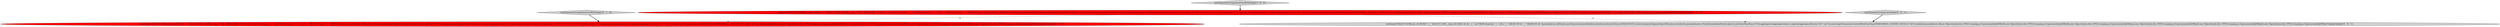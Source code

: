 digraph {
0 [style = filled, label = "testQuery(\"SELECT SUM(cnt), gran FROM (\" + \" SELECT TIME_FLOOR(__time, 'P1M', TIMESTAMP '1970-01-01 01:02:03') AS gran,\" + \" cnt FROM druid.foo\" + \") AS x\" + \"GROUP BY gran\" + \"ORDER BY gran\",ImmutableList.of(Druids.newTimeseriesQueryBuilder().dataSource(CalciteTests.DATASOURCE1).intervals(querySegmentSpec(Filtration.eternity())).granularity(new PeriodGranularity(Period.months(1),DateTimes.of(\"1970-01-01T01:02:03\"),DateTimeZone.UTC)).aggregators(aggregators(new LongSumAggregatorFactory(\"a0\",\"cnt\"))).context(getTimeseriesContextWithFloorTime(TIMESERIES_CONTEXT_DEFAULT,\"d0\")).build()),ImmutableList.of(new Object((((edu.fdu.CPPDG.tinypdg.pe.ExpressionInfo@9089d9,new Object((((edu.fdu.CPPDG.tinypdg.pe.ExpressionInfo@9089e0,new Object((((edu.fdu.CPPDG.tinypdg.pe.ExpressionInfo@9089e7,new Object((((edu.fdu.CPPDG.tinypdg.pe.ExpressionInfo@9089ee))@@@3@@@['1', '0', '0']", fillcolor = red, shape = ellipse image = "AAA1AAABBB1BBB"];
5 [style = filled, label = "testTimeseriesUsingCastAsDate['0', '0', '1']", fillcolor = lightgray, shape = diamond image = "AAA0AAABBB3BBB"];
3 [style = filled, label = "testQuery(\"SELECT SUM(cnt), gran FROM (\" + \" SELECT TIME_FLOOR(__time, 'P1M', TIMESTAMP '1970-01-01 01:02:03') AS gran,\" + \" cnt FROM druid.foo\" + \") AS x\" + \"GROUP BY gran\" + \"ORDER BY gran\",ImmutableList.of(Druids.newTimeseriesQueryBuilder().dataSource(CalciteTests.DATASOURCE1).intervals(querySegmentSpec(Filtration.eternity())).granularity(new PeriodGranularity(Period.months(1),DateTimes.of(\"1970-01-01T01:02:03\"),DateTimeZone.UTC)).aggregators(aggregators(new LongSumAggregatorFactory(\"a0\",\"cnt\"))).context(getTimeseriesContextWithFloorTime(TIMESERIES_CONTEXT_BY_GRAN,\"d0\")).build()),ImmutableList.of(new Object((((edu.fdu.CPPDG.tinypdg.pe.ExpressionInfo@908a38,new Object((((edu.fdu.CPPDG.tinypdg.pe.ExpressionInfo@908a3f,new Object((((edu.fdu.CPPDG.tinypdg.pe.ExpressionInfo@908a46,new Object((((edu.fdu.CPPDG.tinypdg.pe.ExpressionInfo@908a4d))@@@3@@@['0', '1', '0']", fillcolor = red, shape = ellipse image = "AAA1AAABBB2BBB"];
1 [style = filled, label = "testTimeseriesUsingTimeFloorWithOrigin['1', '0', '0']", fillcolor = lightgray, shape = diamond image = "AAA0AAABBB1BBB"];
2 [style = filled, label = "testTimeseriesUsingTimeFloorWithOrigin['0', '1', '0']", fillcolor = lightgray, shape = diamond image = "AAA0AAABBB2BBB"];
4 [style = filled, label = "testQuery(\"SELECT SUM(cnt), dt FROM (\" + \" SELECT CAST(__time AS DATE) AS dt,\" + \" cnt FROM druid.foo\" + \") AS x\" + \"GROUP BY dt\" + \"ORDER BY dt\",ImmutableList.of(Druids.newTimeseriesQueryBuilder().dataSource(CalciteTests.DATASOURCE1).intervals(querySegmentSpec(Filtration.eternity())).granularity(new PeriodGranularity(Period.days(1),null,DateTimeZone.UTC)).aggregators(aggregators(new LongSumAggregatorFactory(\"a0\",\"cnt\"))).context(getTimeseriesContextWithFloorTime(TIMESERIES_CONTEXT_DEFAULT,\"d0\")).build()),ImmutableList.of(new Object((((edu.fdu.CPPDG.tinypdg.pe.ExpressionInfo@908a94,new Object((((edu.fdu.CPPDG.tinypdg.pe.ExpressionInfo@908a9b,new Object((((edu.fdu.CPPDG.tinypdg.pe.ExpressionInfo@908aa2,new Object((((edu.fdu.CPPDG.tinypdg.pe.ExpressionInfo@908aa9,new Object((((edu.fdu.CPPDG.tinypdg.pe.ExpressionInfo@908ab0,new Object((((edu.fdu.CPPDG.tinypdg.pe.ExpressionInfo@908ab7))@@@3@@@['0', '0', '1']", fillcolor = lightgray, shape = ellipse image = "AAA0AAABBB3BBB"];
0->4 [style = dashed, label="0"];
0->3 [style = dashed, label="0"];
1->0 [style = bold, label=""];
5->4 [style = bold, label=""];
2->3 [style = bold, label=""];
}

